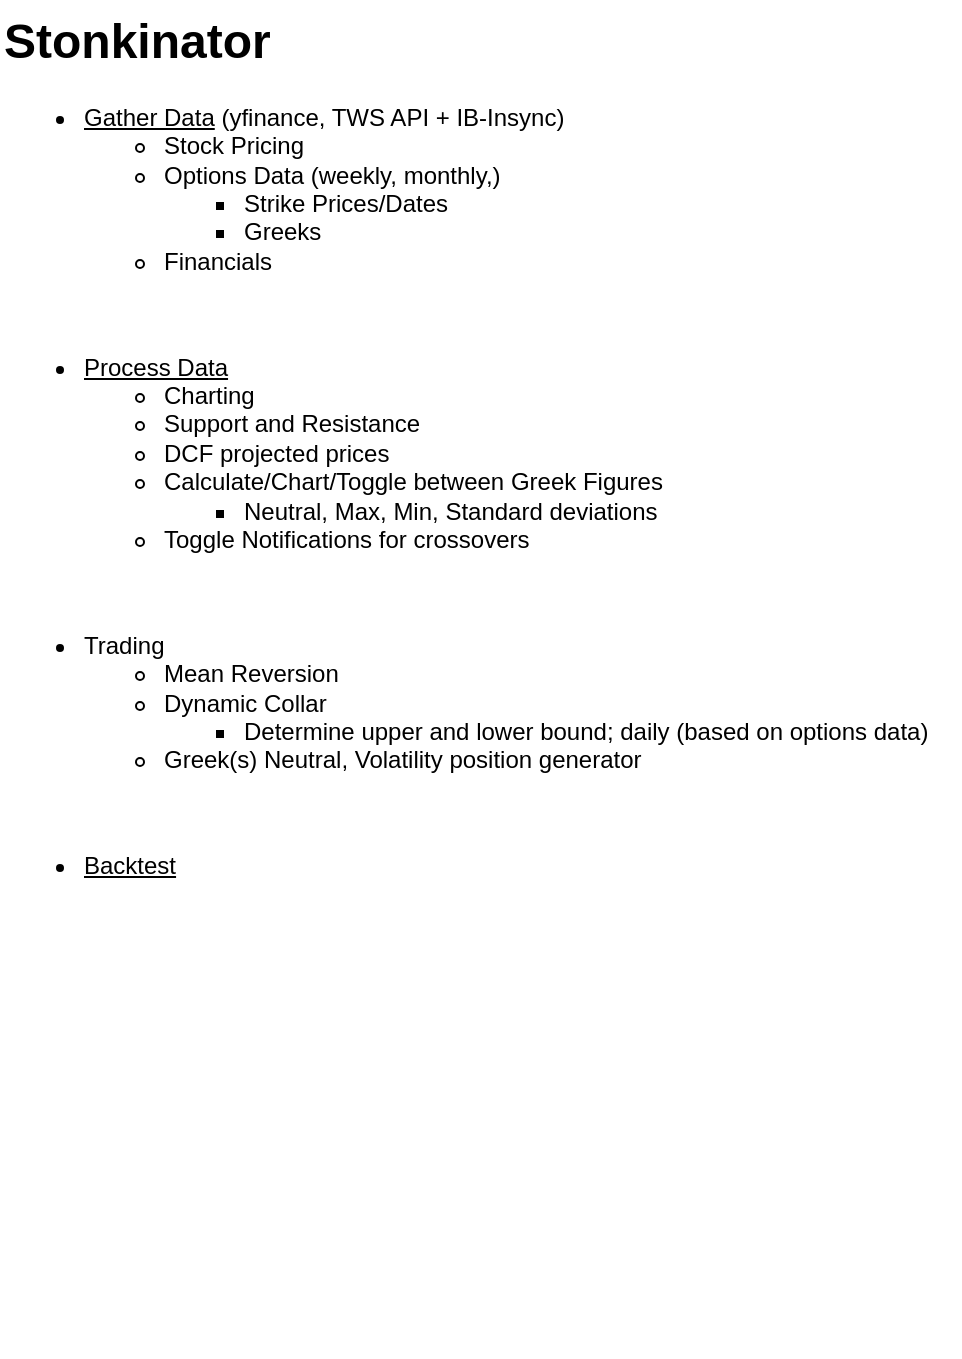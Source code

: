 <mxfile version="24.7.5">
  <diagram name="Page-1" id="_dgN-yq0T36B3Dh0hva7">
    <mxGraphModel dx="1706" dy="879" grid="1" gridSize="10" guides="1" tooltips="1" connect="1" arrows="1" fold="1" page="1" pageScale="1" pageWidth="850" pageHeight="1100" math="0" shadow="0">
      <root>
        <mxCell id="0" />
        <mxCell id="1" parent="0" />
        <mxCell id="1LErQit1cMqLqbrfsnFp-1" value="&lt;h1 style=&quot;margin-top: 0px;&quot;&gt;&lt;span style=&quot;background-color: initial;&quot;&gt;Stonkinator&lt;br&gt;&lt;/span&gt;&lt;/h1&gt;&lt;div&gt;&lt;ul&gt;&lt;li&gt;&lt;u&gt;Gather Data&lt;/u&gt; (yfinance, TWS API +&amp;nbsp;IB-Insync)&lt;/li&gt;&lt;ul&gt;&lt;li&gt;Stock Pricing&amp;nbsp;&lt;/li&gt;&lt;li&gt;Options Data (weekly, monthly,)&lt;/li&gt;&lt;ul&gt;&lt;li&gt;Strike Prices/Dates&lt;/li&gt;&lt;li&gt;Greeks&lt;/li&gt;&lt;/ul&gt;&lt;li&gt;Financials&lt;/li&gt;&lt;/ul&gt;&lt;/ul&gt;&lt;div&gt;&lt;br&gt;&lt;/div&gt;&lt;ul&gt;&lt;li&gt;&lt;u&gt;Process Data&lt;/u&gt;&lt;/li&gt;&lt;ul&gt;&lt;li&gt;Charting&lt;/li&gt;&lt;li&gt;Support and Resistance&lt;/li&gt;&lt;li&gt;DCF projected prices&lt;/li&gt;&lt;li&gt;Calculate/Chart/Toggle between Greek Figures&amp;nbsp;&lt;/li&gt;&lt;ul&gt;&lt;li&gt;Neutral, Max, Min, Standard deviations&lt;/li&gt;&lt;/ul&gt;&lt;li&gt;Toggle Notifications for crossovers&amp;nbsp;&lt;/li&gt;&lt;/ul&gt;&lt;/ul&gt;&lt;div&gt;&lt;br&gt;&lt;/div&gt;&lt;ul&gt;&lt;li&gt;Trading&lt;/li&gt;&lt;ul&gt;&lt;li&gt;Mean Reversion&lt;/li&gt;&lt;li&gt;Dynamic Collar&lt;/li&gt;&lt;ul&gt;&lt;li&gt;Determine upper and lower bound; daily (based on options data)&lt;/li&gt;&lt;/ul&gt;&lt;li&gt;Greek(s) Neutral, Volatility position generator&lt;/li&gt;&lt;/ul&gt;&lt;/ul&gt;&lt;div&gt;&lt;br&gt;&lt;/div&gt;&lt;ul&gt;&lt;li&gt;&lt;u&gt;Backtest&lt;/u&gt;&lt;/li&gt;&lt;/ul&gt;&lt;/div&gt;" style="text;html=1;whiteSpace=wrap;overflow=hidden;rounded=0;" vertex="1" parent="1">
          <mxGeometry x="10" y="10" width="480" height="670" as="geometry" />
        </mxCell>
        <mxCell id="1LErQit1cMqLqbrfsnFp-2" style="edgeStyle=orthogonalEdgeStyle;rounded=0;orthogonalLoop=1;jettySize=auto;html=1;exitX=0.5;exitY=1;exitDx=0;exitDy=0;" edge="1" parent="1" source="1LErQit1cMqLqbrfsnFp-1" target="1LErQit1cMqLqbrfsnFp-1">
          <mxGeometry relative="1" as="geometry" />
        </mxCell>
      </root>
    </mxGraphModel>
  </diagram>
</mxfile>
